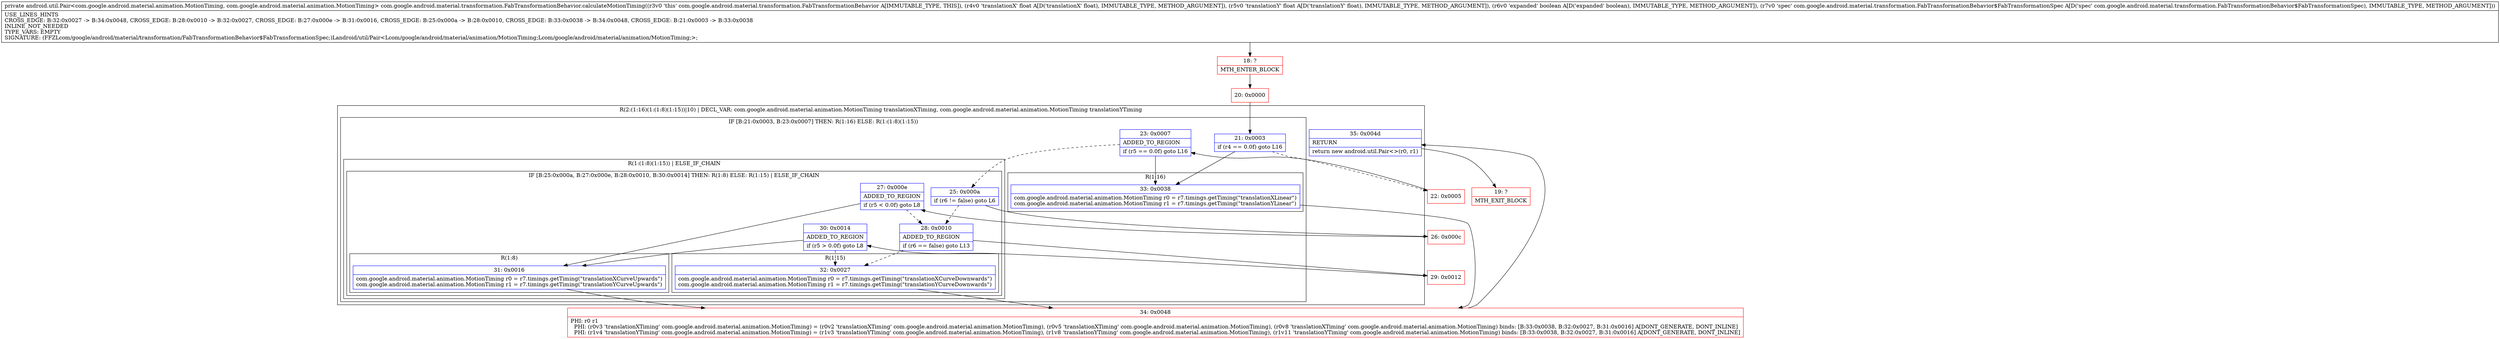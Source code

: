 digraph "CFG forcom.google.android.material.transformation.FabTransformationBehavior.calculateMotionTiming(FFZLcom\/google\/android\/material\/transformation\/FabTransformationBehavior$FabTransformationSpec;)Landroid\/util\/Pair;" {
subgraph cluster_Region_792016732 {
label = "R(2:(1:16)(1:(1:8)(1:15))|10) | DECL_VAR: com.google.android.material.animation.MotionTiming translationXTiming, com.google.android.material.animation.MotionTiming translationYTiming\l";
node [shape=record,color=blue];
subgraph cluster_IfRegion_1114341999 {
label = "IF [B:21:0x0003, B:23:0x0007] THEN: R(1:16) ELSE: R(1:(1:8)(1:15))";
node [shape=record,color=blue];
Node_21 [shape=record,label="{21\:\ 0x0003|if (r4 == 0.0f) goto L16\l}"];
Node_23 [shape=record,label="{23\:\ 0x0007|ADDED_TO_REGION\l|if (r5 == 0.0f) goto L16\l}"];
subgraph cluster_Region_1807100040 {
label = "R(1:16)";
node [shape=record,color=blue];
Node_33 [shape=record,label="{33\:\ 0x0038|com.google.android.material.animation.MotionTiming r0 = r7.timings.getTiming(\"translationXLinear\")\lcom.google.android.material.animation.MotionTiming r1 = r7.timings.getTiming(\"translationYLinear\")\l}"];
}
subgraph cluster_Region_1177851239 {
label = "R(1:(1:8)(1:15)) | ELSE_IF_CHAIN\l";
node [shape=record,color=blue];
subgraph cluster_IfRegion_51962734 {
label = "IF [B:25:0x000a, B:27:0x000e, B:28:0x0010, B:30:0x0014] THEN: R(1:8) ELSE: R(1:15) | ELSE_IF_CHAIN\l";
node [shape=record,color=blue];
Node_25 [shape=record,label="{25\:\ 0x000a|if (r6 != false) goto L6\l}"];
Node_27 [shape=record,label="{27\:\ 0x000e|ADDED_TO_REGION\l|if (r5 \< 0.0f) goto L8\l}"];
Node_28 [shape=record,label="{28\:\ 0x0010|ADDED_TO_REGION\l|if (r6 == false) goto L13\l}"];
Node_30 [shape=record,label="{30\:\ 0x0014|ADDED_TO_REGION\l|if (r5 \> 0.0f) goto L8\l}"];
subgraph cluster_Region_1900219107 {
label = "R(1:8)";
node [shape=record,color=blue];
Node_31 [shape=record,label="{31\:\ 0x0016|com.google.android.material.animation.MotionTiming r0 = r7.timings.getTiming(\"translationXCurveUpwards\")\lcom.google.android.material.animation.MotionTiming r1 = r7.timings.getTiming(\"translationYCurveUpwards\")\l}"];
}
subgraph cluster_Region_1402456567 {
label = "R(1:15)";
node [shape=record,color=blue];
Node_32 [shape=record,label="{32\:\ 0x0027|com.google.android.material.animation.MotionTiming r0 = r7.timings.getTiming(\"translationXCurveDownwards\")\lcom.google.android.material.animation.MotionTiming r1 = r7.timings.getTiming(\"translationYCurveDownwards\")\l}"];
}
}
}
}
Node_35 [shape=record,label="{35\:\ 0x004d|RETURN\l|return new android.util.Pair\<\>(r0, r1)\l}"];
}
Node_18 [shape=record,color=red,label="{18\:\ ?|MTH_ENTER_BLOCK\l}"];
Node_20 [shape=record,color=red,label="{20\:\ 0x0000}"];
Node_22 [shape=record,color=red,label="{22\:\ 0x0005}"];
Node_26 [shape=record,color=red,label="{26\:\ 0x000c}"];
Node_34 [shape=record,color=red,label="{34\:\ 0x0048|PHI: r0 r1 \l  PHI: (r0v3 'translationXTiming' com.google.android.material.animation.MotionTiming) = (r0v2 'translationXTiming' com.google.android.material.animation.MotionTiming), (r0v5 'translationXTiming' com.google.android.material.animation.MotionTiming), (r0v8 'translationXTiming' com.google.android.material.animation.MotionTiming) binds: [B:33:0x0038, B:32:0x0027, B:31:0x0016] A[DONT_GENERATE, DONT_INLINE]\l  PHI: (r1v4 'translationYTiming' com.google.android.material.animation.MotionTiming) = (r1v3 'translationYTiming' com.google.android.material.animation.MotionTiming), (r1v8 'translationYTiming' com.google.android.material.animation.MotionTiming), (r1v11 'translationYTiming' com.google.android.material.animation.MotionTiming) binds: [B:33:0x0038, B:32:0x0027, B:31:0x0016] A[DONT_GENERATE, DONT_INLINE]\l}"];
Node_19 [shape=record,color=red,label="{19\:\ ?|MTH_EXIT_BLOCK\l}"];
Node_29 [shape=record,color=red,label="{29\:\ 0x0012}"];
MethodNode[shape=record,label="{private android.util.Pair\<com.google.android.material.animation.MotionTiming, com.google.android.material.animation.MotionTiming\> com.google.android.material.transformation.FabTransformationBehavior.calculateMotionTiming((r3v0 'this' com.google.android.material.transformation.FabTransformationBehavior A[IMMUTABLE_TYPE, THIS]), (r4v0 'translationX' float A[D('translationX' float), IMMUTABLE_TYPE, METHOD_ARGUMENT]), (r5v0 'translationY' float A[D('translationY' float), IMMUTABLE_TYPE, METHOD_ARGUMENT]), (r6v0 'expanded' boolean A[D('expanded' boolean), IMMUTABLE_TYPE, METHOD_ARGUMENT]), (r7v0 'spec' com.google.android.material.transformation.FabTransformationBehavior$FabTransformationSpec A[D('spec' com.google.android.material.transformation.FabTransformationBehavior$FabTransformationSpec), IMMUTABLE_TYPE, METHOD_ARGUMENT]))  | USE_LINES_HINTS\lCROSS_EDGE: B:32:0x0027 \-\> B:34:0x0048, CROSS_EDGE: B:28:0x0010 \-\> B:32:0x0027, CROSS_EDGE: B:27:0x000e \-\> B:31:0x0016, CROSS_EDGE: B:25:0x000a \-\> B:28:0x0010, CROSS_EDGE: B:33:0x0038 \-\> B:34:0x0048, CROSS_EDGE: B:21:0x0003 \-\> B:33:0x0038\lINLINE_NOT_NEEDED\lTYPE_VARS: EMPTY\lSIGNATURE: (FFZLcom\/google\/android\/material\/transformation\/FabTransformationBehavior$FabTransformationSpec;)Landroid\/util\/Pair\<Lcom\/google\/android\/material\/animation\/MotionTiming;Lcom\/google\/android\/material\/animation\/MotionTiming;\>;\l}"];
MethodNode -> Node_18;Node_21 -> Node_22[style=dashed];
Node_21 -> Node_33;
Node_23 -> Node_25[style=dashed];
Node_23 -> Node_33;
Node_33 -> Node_34;
Node_25 -> Node_26;
Node_25 -> Node_28[style=dashed];
Node_27 -> Node_28[style=dashed];
Node_27 -> Node_31;
Node_28 -> Node_29;
Node_28 -> Node_32[style=dashed];
Node_30 -> Node_31;
Node_30 -> Node_32[style=dashed];
Node_31 -> Node_34;
Node_32 -> Node_34;
Node_35 -> Node_19;
Node_18 -> Node_20;
Node_20 -> Node_21;
Node_22 -> Node_23;
Node_26 -> Node_27;
Node_34 -> Node_35;
Node_29 -> Node_30;
}


